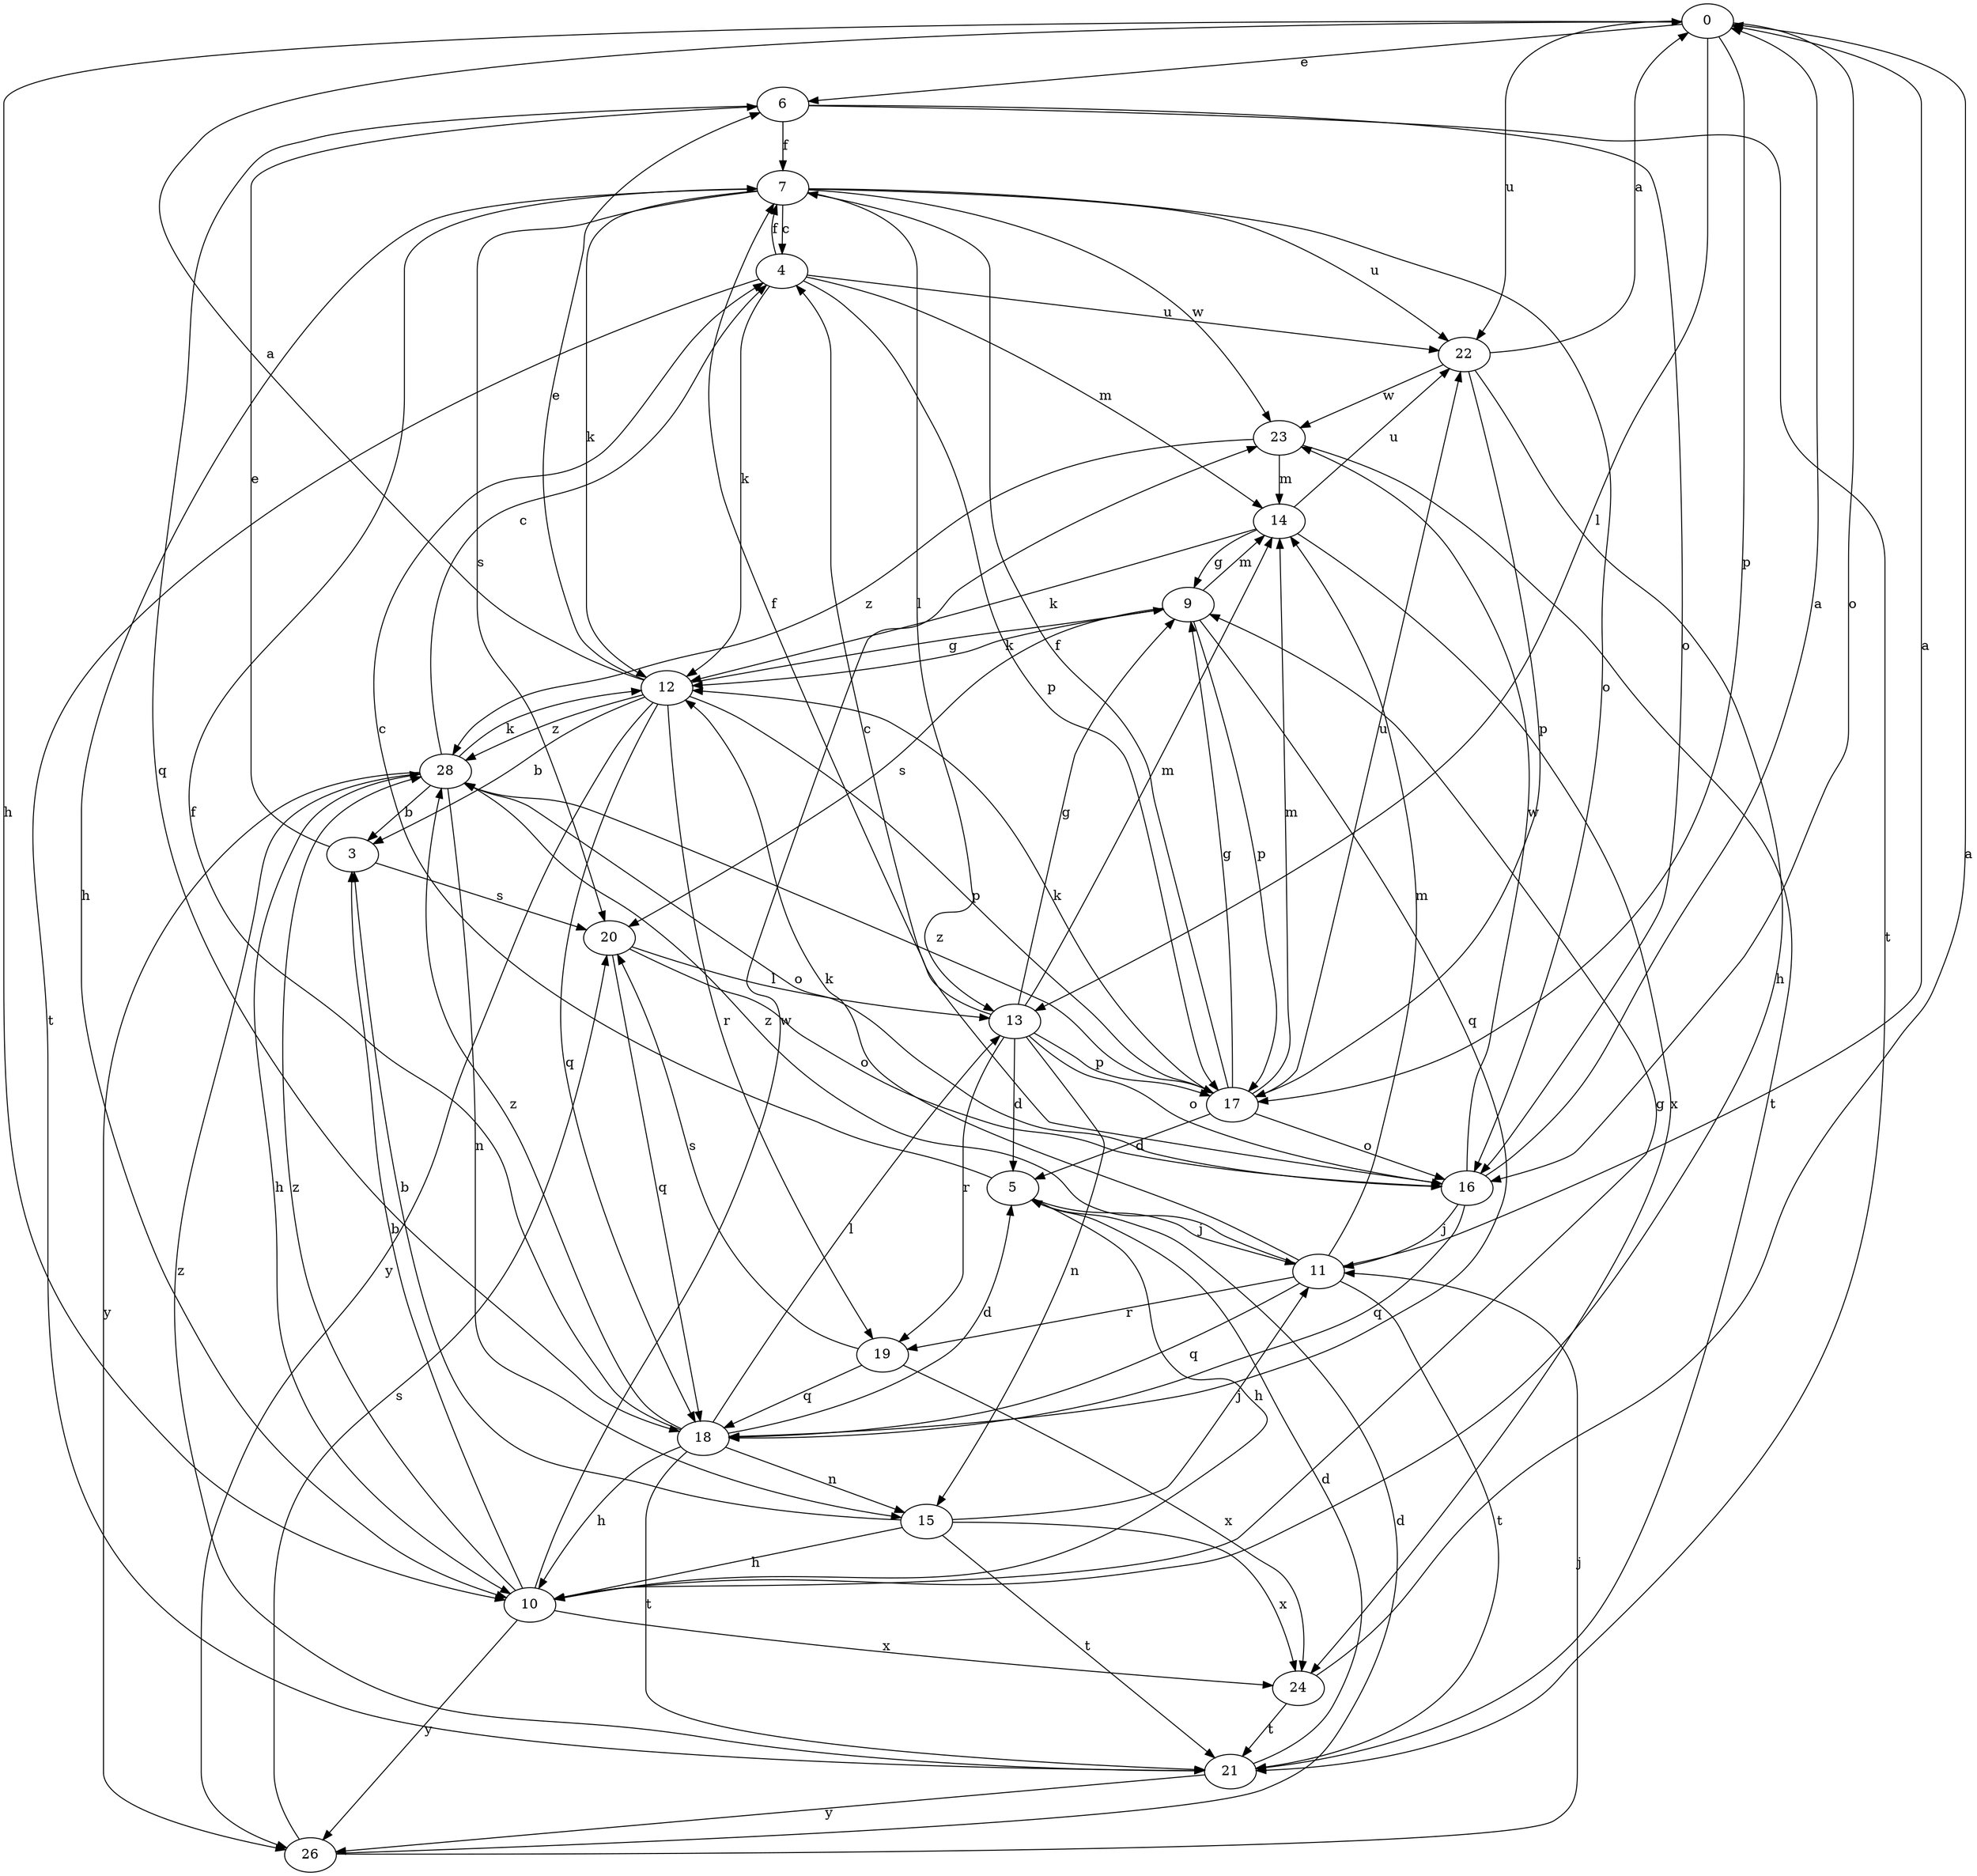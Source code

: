 strict digraph  {
0;
3;
4;
5;
6;
7;
9;
10;
11;
12;
13;
14;
15;
16;
17;
18;
19;
20;
21;
22;
23;
24;
26;
28;
0 -> 6  [label=e];
0 -> 10  [label=h];
0 -> 13  [label=l];
0 -> 16  [label=o];
0 -> 17  [label=p];
0 -> 22  [label=u];
3 -> 6  [label=e];
3 -> 20  [label=s];
4 -> 7  [label=f];
4 -> 12  [label=k];
4 -> 14  [label=m];
4 -> 17  [label=p];
4 -> 21  [label=t];
4 -> 22  [label=u];
5 -> 4  [label=c];
5 -> 10  [label=h];
5 -> 11  [label=j];
6 -> 7  [label=f];
6 -> 16  [label=o];
6 -> 18  [label=q];
6 -> 21  [label=t];
7 -> 4  [label=c];
7 -> 10  [label=h];
7 -> 12  [label=k];
7 -> 13  [label=l];
7 -> 16  [label=o];
7 -> 20  [label=s];
7 -> 22  [label=u];
7 -> 23  [label=w];
9 -> 12  [label=k];
9 -> 14  [label=m];
9 -> 17  [label=p];
9 -> 18  [label=q];
9 -> 20  [label=s];
10 -> 3  [label=b];
10 -> 9  [label=g];
10 -> 23  [label=w];
10 -> 24  [label=x];
10 -> 26  [label=y];
10 -> 28  [label=z];
11 -> 0  [label=a];
11 -> 12  [label=k];
11 -> 14  [label=m];
11 -> 18  [label=q];
11 -> 19  [label=r];
11 -> 21  [label=t];
11 -> 28  [label=z];
12 -> 0  [label=a];
12 -> 3  [label=b];
12 -> 6  [label=e];
12 -> 9  [label=g];
12 -> 17  [label=p];
12 -> 18  [label=q];
12 -> 19  [label=r];
12 -> 26  [label=y];
12 -> 28  [label=z];
13 -> 5  [label=d];
13 -> 7  [label=f];
13 -> 9  [label=g];
13 -> 14  [label=m];
13 -> 15  [label=n];
13 -> 16  [label=o];
13 -> 17  [label=p];
13 -> 19  [label=r];
14 -> 9  [label=g];
14 -> 12  [label=k];
14 -> 22  [label=u];
14 -> 24  [label=x];
15 -> 3  [label=b];
15 -> 10  [label=h];
15 -> 11  [label=j];
15 -> 21  [label=t];
15 -> 24  [label=x];
16 -> 0  [label=a];
16 -> 4  [label=c];
16 -> 11  [label=j];
16 -> 18  [label=q];
16 -> 23  [label=w];
17 -> 5  [label=d];
17 -> 7  [label=f];
17 -> 9  [label=g];
17 -> 12  [label=k];
17 -> 14  [label=m];
17 -> 16  [label=o];
17 -> 22  [label=u];
17 -> 28  [label=z];
18 -> 5  [label=d];
18 -> 7  [label=f];
18 -> 10  [label=h];
18 -> 13  [label=l];
18 -> 15  [label=n];
18 -> 21  [label=t];
18 -> 28  [label=z];
19 -> 18  [label=q];
19 -> 20  [label=s];
19 -> 24  [label=x];
20 -> 13  [label=l];
20 -> 16  [label=o];
20 -> 18  [label=q];
21 -> 5  [label=d];
21 -> 26  [label=y];
21 -> 28  [label=z];
22 -> 0  [label=a];
22 -> 10  [label=h];
22 -> 17  [label=p];
22 -> 23  [label=w];
23 -> 14  [label=m];
23 -> 21  [label=t];
23 -> 28  [label=z];
24 -> 0  [label=a];
24 -> 21  [label=t];
26 -> 5  [label=d];
26 -> 11  [label=j];
26 -> 20  [label=s];
28 -> 3  [label=b];
28 -> 4  [label=c];
28 -> 10  [label=h];
28 -> 12  [label=k];
28 -> 15  [label=n];
28 -> 16  [label=o];
28 -> 26  [label=y];
}
